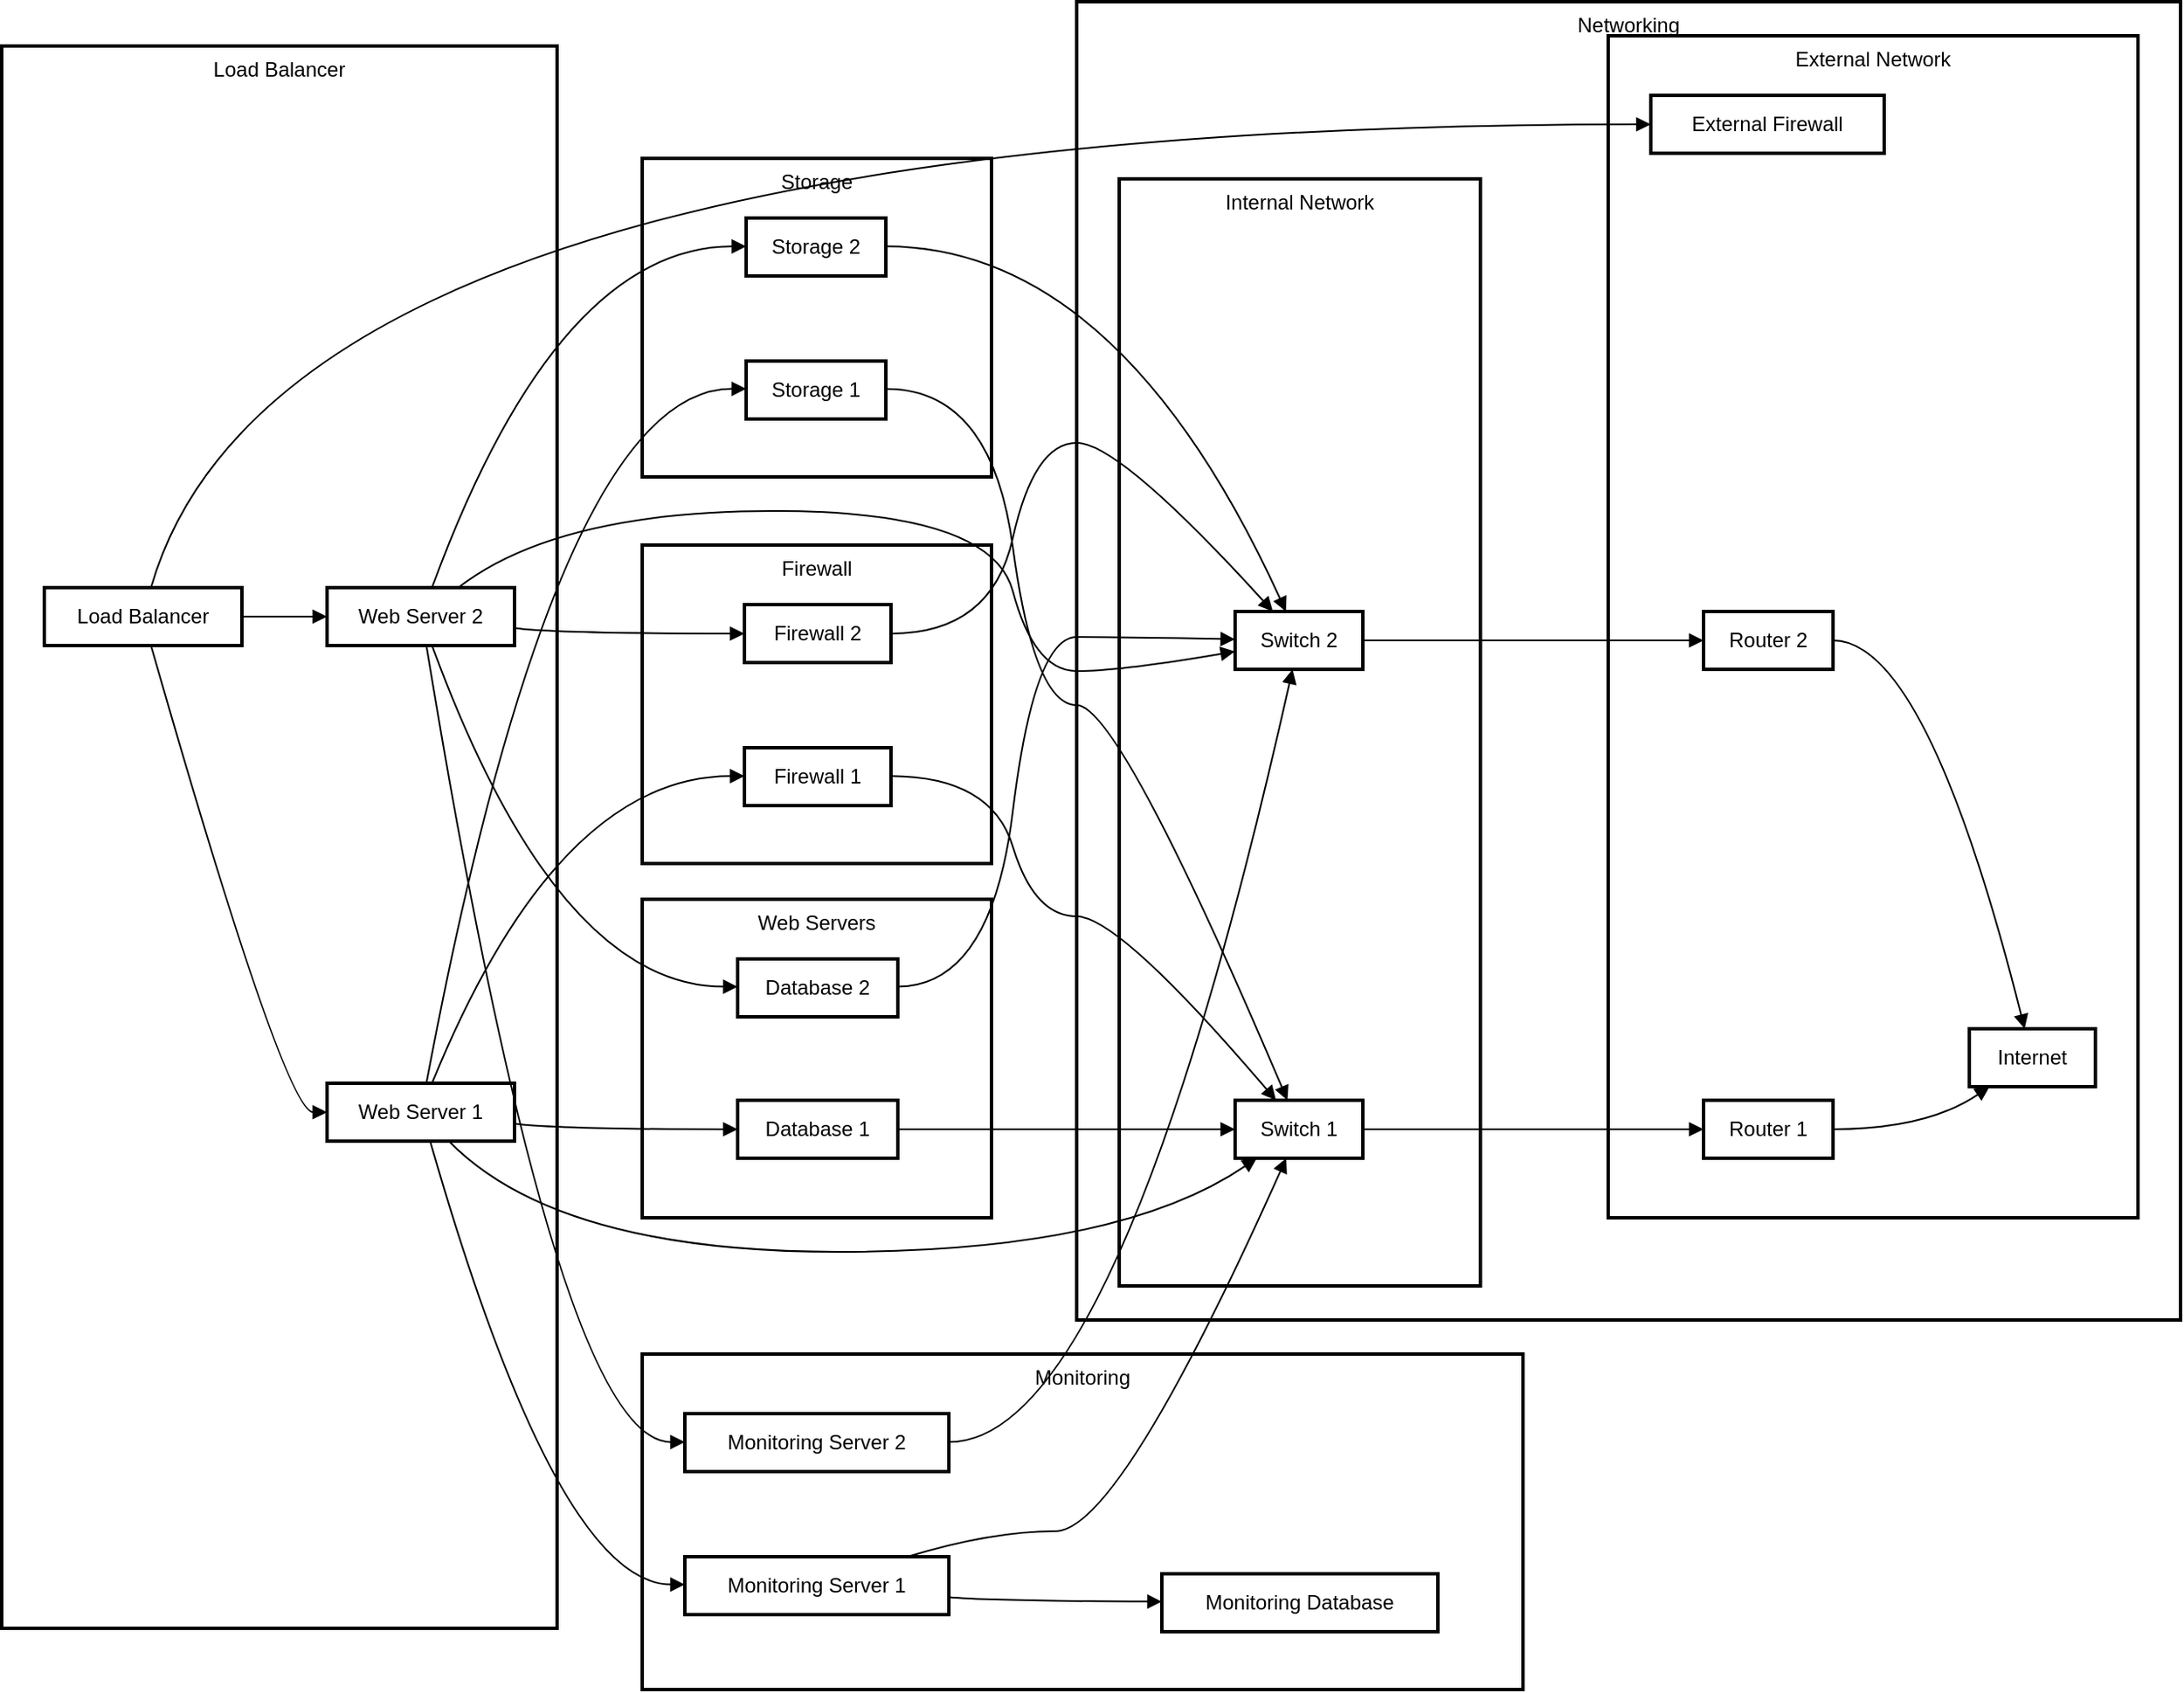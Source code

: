 <mxfile version="24.5.5" type="github">
  <diagram name="Page-1" id="zPl2K-OLZmLuR-2Ss4bs">
    <mxGraphModel>
      <root>
        <mxCell id="0" />
        <mxCell id="1" parent="0" />
        <mxCell id="2" value="Networking" style="whiteSpace=wrap;strokeWidth=2;verticalAlign=top;" vertex="1" parent="1">
          <mxGeometry x="631" width="648" height="774" as="geometry" />
        </mxCell>
        <mxCell id="3" value="Internal Network" style="whiteSpace=wrap;strokeWidth=2;verticalAlign=top;" vertex="1" parent="1">
          <mxGeometry x="656" y="104" width="212" height="650" as="geometry" />
        </mxCell>
        <mxCell id="4" value="External Network" style="whiteSpace=wrap;strokeWidth=2;verticalAlign=top;" vertex="1" parent="1">
          <mxGeometry x="943" y="20" width="311" height="694" as="geometry" />
        </mxCell>
        <mxCell id="5" value="External Firewall" style="whiteSpace=wrap;strokeWidth=2;" vertex="1" parent="1">
          <mxGeometry x="968" y="55" width="137" height="34" as="geometry" />
        </mxCell>
        <mxCell id="6" value="Router 1" style="whiteSpace=wrap;strokeWidth=2;" vertex="1" parent="1">
          <mxGeometry x="999" y="645" width="76" height="34" as="geometry" />
        </mxCell>
        <mxCell id="7" value="Router 2" style="whiteSpace=wrap;strokeWidth=2;" vertex="1" parent="1">
          <mxGeometry x="999" y="358" width="76" height="34" as="geometry" />
        </mxCell>
        <mxCell id="8" value="Internet" style="whiteSpace=wrap;strokeWidth=2;" vertex="1" parent="1">
          <mxGeometry x="1155" y="603" width="74" height="34" as="geometry" />
        </mxCell>
        <mxCell id="9" value="Switch 1" style="whiteSpace=wrap;strokeWidth=2;" vertex="1" parent="1">
          <mxGeometry x="724" y="645" width="75" height="34" as="geometry" />
        </mxCell>
        <mxCell id="10" value="Switch 2" style="whiteSpace=wrap;strokeWidth=2;" vertex="1" parent="1">
          <mxGeometry x="724" y="358" width="75" height="34" as="geometry" />
        </mxCell>
        <mxCell id="11" value="Storage" style="whiteSpace=wrap;strokeWidth=2;verticalAlign=top;" vertex="1" parent="1">
          <mxGeometry x="376" y="92" width="205" height="187" as="geometry" />
        </mxCell>
        <mxCell id="12" value="Storage 1" style="whiteSpace=wrap;strokeWidth=2;" vertex="1" parent="1">
          <mxGeometry x="437" y="211" width="82" height="34" as="geometry" />
        </mxCell>
        <mxCell id="13" value="Storage 2" style="whiteSpace=wrap;strokeWidth=2;" vertex="1" parent="1">
          <mxGeometry x="437" y="127" width="82" height="34" as="geometry" />
        </mxCell>
        <mxCell id="14" value="Firewall" style="whiteSpace=wrap;strokeWidth=2;verticalAlign=top;" vertex="1" parent="1">
          <mxGeometry x="376" y="319" width="205" height="187" as="geometry" />
        </mxCell>
        <mxCell id="15" value="Firewall 1" style="whiteSpace=wrap;strokeWidth=2;" vertex="1" parent="1">
          <mxGeometry x="436" y="438" width="86" height="34" as="geometry" />
        </mxCell>
        <mxCell id="16" value="Firewall 2" style="whiteSpace=wrap;strokeWidth=2;" vertex="1" parent="1">
          <mxGeometry x="436" y="354" width="86" height="34" as="geometry" />
        </mxCell>
        <mxCell id="17" value="Monitoring" style="whiteSpace=wrap;strokeWidth=2;verticalAlign=top;" vertex="1" parent="1">
          <mxGeometry x="376" y="794" width="517" height="197" as="geometry" />
        </mxCell>
        <mxCell id="18" value="Monitoring Server 1" style="whiteSpace=wrap;strokeWidth=2;" vertex="1" parent="1">
          <mxGeometry x="401" y="913" width="155" height="34" as="geometry" />
        </mxCell>
        <mxCell id="19" value="Monitoring Server 2" style="whiteSpace=wrap;strokeWidth=2;" vertex="1" parent="1">
          <mxGeometry x="401" y="829" width="155" height="34" as="geometry" />
        </mxCell>
        <mxCell id="20" value="Monitoring Database" style="whiteSpace=wrap;strokeWidth=2;" vertex="1" parent="1">
          <mxGeometry x="681" y="923" width="162" height="34" as="geometry" />
        </mxCell>
        <mxCell id="21" value="Web Servers" style="whiteSpace=wrap;strokeWidth=2;verticalAlign=top;" vertex="1" parent="1">
          <mxGeometry x="376" y="527" width="205" height="187" as="geometry" />
        </mxCell>
        <mxCell id="22" value="Database 1" style="whiteSpace=wrap;strokeWidth=2;" vertex="1" parent="1">
          <mxGeometry x="432" y="645" width="94" height="34" as="geometry" />
        </mxCell>
        <mxCell id="23" value="Database 2" style="whiteSpace=wrap;strokeWidth=2;" vertex="1" parent="1">
          <mxGeometry x="432" y="562" width="94" height="34" as="geometry" />
        </mxCell>
        <mxCell id="24" value="Load Balancer" style="whiteSpace=wrap;strokeWidth=2;verticalAlign=top;" vertex="1" parent="1">
          <mxGeometry y="26" width="326" height="929" as="geometry" />
        </mxCell>
        <mxCell id="25" value="Web Server 1" style="whiteSpace=wrap;strokeWidth=2;" vertex="1" parent="1">
          <mxGeometry x="191" y="635" width="110" height="34" as="geometry" />
        </mxCell>
        <mxCell id="26" value="Load Balancer" style="whiteSpace=wrap;strokeWidth=2;" vertex="1" parent="1">
          <mxGeometry x="25" y="344" width="116" height="34" as="geometry" />
        </mxCell>
        <mxCell id="27" value="Web Server 2" style="whiteSpace=wrap;strokeWidth=2;" vertex="1" parent="1">
          <mxGeometry x="191" y="344" width="110" height="34" as="geometry" />
        </mxCell>
        <mxCell id="28" value="" style="curved=1;startArrow=none;endArrow=block;exitX=0.54;exitY=1;entryX=0;entryY=0.5;" edge="1" parent="1" source="26" target="25">
          <mxGeometry relative="1" as="geometry">
            <Array as="points">
              <mxPoint x="166" y="652" />
            </Array>
          </mxGeometry>
        </mxCell>
        <mxCell id="29" value="" style="curved=1;startArrow=none;endArrow=block;exitX=1;exitY=0.5;entryX=0;entryY=0.5;" edge="1" parent="1" source="26" target="27">
          <mxGeometry relative="1" as="geometry">
            <Array as="points" />
          </mxGeometry>
        </mxCell>
        <mxCell id="30" value="" style="curved=1;startArrow=none;endArrow=block;exitX=1;exitY=0.7;entryX=0;entryY=0.5;" edge="1" parent="1" source="25" target="22">
          <mxGeometry relative="1" as="geometry">
            <Array as="points">
              <mxPoint x="326" y="662" />
            </Array>
          </mxGeometry>
        </mxCell>
        <mxCell id="31" value="" style="curved=1;startArrow=none;endArrow=block;exitX=0.56;exitY=1;entryX=0;entryY=0.48;" edge="1" parent="1" source="27" target="23">
          <mxGeometry relative="1" as="geometry">
            <Array as="points">
              <mxPoint x="326" y="578" />
            </Array>
          </mxGeometry>
        </mxCell>
        <mxCell id="32" value="" style="curved=1;startArrow=none;endArrow=block;exitX=0.55;exitY=1;entryX=0;entryY=0.48;" edge="1" parent="1" source="25" target="18">
          <mxGeometry relative="1" as="geometry">
            <Array as="points">
              <mxPoint x="326" y="929" />
            </Array>
          </mxGeometry>
        </mxCell>
        <mxCell id="33" value="" style="curved=1;startArrow=none;endArrow=block;exitX=0.53;exitY=1;entryX=0;entryY=0.49;" edge="1" parent="1" source="27" target="19">
          <mxGeometry relative="1" as="geometry">
            <Array as="points">
              <mxPoint x="326" y="846" />
            </Array>
          </mxGeometry>
        </mxCell>
        <mxCell id="34" value="" style="curved=1;startArrow=none;endArrow=block;exitX=1;exitY=0.7;entryX=0;entryY=0.48;" edge="1" parent="1" source="18" target="20">
          <mxGeometry relative="1" as="geometry">
            <Array as="points">
              <mxPoint x="581" y="939" />
            </Array>
          </mxGeometry>
        </mxCell>
        <mxCell id="35" value="" style="curved=1;startArrow=none;endArrow=block;exitX=0.56;exitY=0;entryX=0;entryY=0.49;" edge="1" parent="1" source="25" target="15">
          <mxGeometry relative="1" as="geometry">
            <Array as="points">
              <mxPoint x="326" y="455" />
            </Array>
          </mxGeometry>
        </mxCell>
        <mxCell id="36" value="" style="curved=1;startArrow=none;endArrow=block;exitX=1;exitY=0.7;entryX=0;entryY=0.5;" edge="1" parent="1" source="27" target="16">
          <mxGeometry relative="1" as="geometry">
            <Array as="points">
              <mxPoint x="326" y="371" />
            </Array>
          </mxGeometry>
        </mxCell>
        <mxCell id="37" value="" style="curved=1;startArrow=none;endArrow=block;exitX=0.53;exitY=0;entryX=0.01;entryY=0.48;" edge="1" parent="1" source="25" target="12">
          <mxGeometry relative="1" as="geometry">
            <Array as="points">
              <mxPoint x="326" y="227" />
            </Array>
          </mxGeometry>
        </mxCell>
        <mxCell id="38" value="" style="curved=1;startArrow=none;endArrow=block;exitX=0.56;exitY=0;entryX=0.01;entryY=0.49;" edge="1" parent="1" source="27" target="13">
          <mxGeometry relative="1" as="geometry">
            <Array as="points">
              <mxPoint x="326" y="144" />
            </Array>
          </mxGeometry>
        </mxCell>
        <mxCell id="39" value="" style="curved=1;startArrow=none;endArrow=block;exitX=0.65;exitY=1;entryX=0.17;entryY=1;" edge="1" parent="1" source="25" target="9">
          <mxGeometry relative="1" as="geometry">
            <Array as="points">
              <mxPoint x="326" y="734" />
              <mxPoint x="656" y="734" />
            </Array>
          </mxGeometry>
        </mxCell>
        <mxCell id="40" value="" style="curved=1;startArrow=none;endArrow=block;exitX=0.7;exitY=0;entryX=0;entryY=0.69;" edge="1" parent="1" source="27" target="10">
          <mxGeometry relative="1" as="geometry">
            <Array as="points">
              <mxPoint x="326" y="299" />
              <mxPoint x="581" y="299" />
              <mxPoint x="606" y="393" />
              <mxPoint x="656" y="393" />
            </Array>
          </mxGeometry>
        </mxCell>
        <mxCell id="41" value="" style="curved=1;startArrow=none;endArrow=block;exitX=0.99;exitY=0.5;entryX=0;entryY=0.5;" edge="1" parent="1" source="22" target="9">
          <mxGeometry relative="1" as="geometry">
            <Array as="points" />
          </mxGeometry>
        </mxCell>
        <mxCell id="42" value="" style="curved=1;startArrow=none;endArrow=block;exitX=0.99;exitY=0.48;entryX=0;entryY=0.48;" edge="1" parent="1" source="23" target="10">
          <mxGeometry relative="1" as="geometry">
            <Array as="points">
              <mxPoint x="581" y="578" />
              <mxPoint x="606" y="373" />
              <mxPoint x="656" y="373" />
            </Array>
          </mxGeometry>
        </mxCell>
        <mxCell id="43" value="" style="curved=1;startArrow=none;endArrow=block;exitX=0.85;exitY=-0.01;entryX=0.4;entryY=1;" edge="1" parent="1" source="18" target="9">
          <mxGeometry relative="1" as="geometry">
            <Array as="points">
              <mxPoint x="581" y="898" />
              <mxPoint x="656" y="898" />
            </Array>
          </mxGeometry>
        </mxCell>
        <mxCell id="44" value="" style="curved=1;startArrow=none;endArrow=block;exitX=1;exitY=0.49;entryX=0.45;entryY=1;" edge="1" parent="1" source="19" target="10">
          <mxGeometry relative="1" as="geometry">
            <Array as="points">
              <mxPoint x="656" y="846" />
            </Array>
          </mxGeometry>
        </mxCell>
        <mxCell id="45" value="" style="curved=1;startArrow=none;endArrow=block;exitX=0.99;exitY=0.49;entryX=0.32;entryY=0;" edge="1" parent="1" source="15" target="9">
          <mxGeometry relative="1" as="geometry">
            <Array as="points">
              <mxPoint x="581" y="455" />
              <mxPoint x="606" y="537" />
              <mxPoint x="656" y="537" />
            </Array>
          </mxGeometry>
        </mxCell>
        <mxCell id="46" value="" style="curved=1;startArrow=none;endArrow=block;exitX=0.99;exitY=0.5;entryX=0.3;entryY=0.01;" edge="1" parent="1" source="16" target="10">
          <mxGeometry relative="1" as="geometry">
            <Array as="points">
              <mxPoint x="581" y="371" />
              <mxPoint x="606" y="259" />
              <mxPoint x="656" y="259" />
            </Array>
          </mxGeometry>
        </mxCell>
        <mxCell id="47" value="" style="curved=1;startArrow=none;endArrow=block;exitX=1.01;exitY=0.48;entryX=0.41;entryY=0;" edge="1" parent="1" source="12" target="9">
          <mxGeometry relative="1" as="geometry">
            <Array as="points">
              <mxPoint x="581" y="227" />
              <mxPoint x="606" y="413" />
              <mxPoint x="656" y="413" />
            </Array>
          </mxGeometry>
        </mxCell>
        <mxCell id="48" value="" style="curved=1;startArrow=none;endArrow=block;exitX=1.01;exitY=0.49;entryX=0.4;entryY=0.01;" edge="1" parent="1" source="13" target="10">
          <mxGeometry relative="1" as="geometry">
            <Array as="points">
              <mxPoint x="656" y="144" />
            </Array>
          </mxGeometry>
        </mxCell>
        <mxCell id="49" value="" style="curved=1;startArrow=none;endArrow=block;exitX=0.54;exitY=0;entryX=0;entryY=0.5;" edge="1" parent="1" source="26" target="5">
          <mxGeometry relative="1" as="geometry">
            <Array as="points">
              <mxPoint x="166" y="72" />
            </Array>
          </mxGeometry>
        </mxCell>
        <mxCell id="50" value="" style="curved=1;startArrow=none;endArrow=block;exitX=1.01;exitY=0.5;entryX=-0.01;entryY=0.5;" edge="1" parent="1" source="9" target="6">
          <mxGeometry relative="1" as="geometry">
            <Array as="points" />
          </mxGeometry>
        </mxCell>
        <mxCell id="51" value="" style="curved=1;startArrow=none;endArrow=block;exitX=1.01;exitY=0.5;entryX=-0.01;entryY=0.5;" edge="1" parent="1" source="10" target="7">
          <mxGeometry relative="1" as="geometry">
            <Array as="points" />
          </mxGeometry>
        </mxCell>
        <mxCell id="52" value="" style="curved=1;startArrow=none;endArrow=block;exitX=0.99;exitY=0.5;entryX=0.16;entryY=1;" edge="1" parent="1" source="6" target="8">
          <mxGeometry relative="1" as="geometry">
            <Array as="points">
              <mxPoint x="1130" y="662" />
            </Array>
          </mxGeometry>
        </mxCell>
        <mxCell id="53" value="" style="curved=1;startArrow=none;endArrow=block;exitX=0.99;exitY=0.5;entryX=0.44;entryY=0.01;" edge="1" parent="1" source="7" target="8">
          <mxGeometry relative="1" as="geometry">
            <Array as="points">
              <mxPoint x="1130" y="375" />
            </Array>
          </mxGeometry>
        </mxCell>
      </root>
    </mxGraphModel>
  </diagram>
</mxfile>

